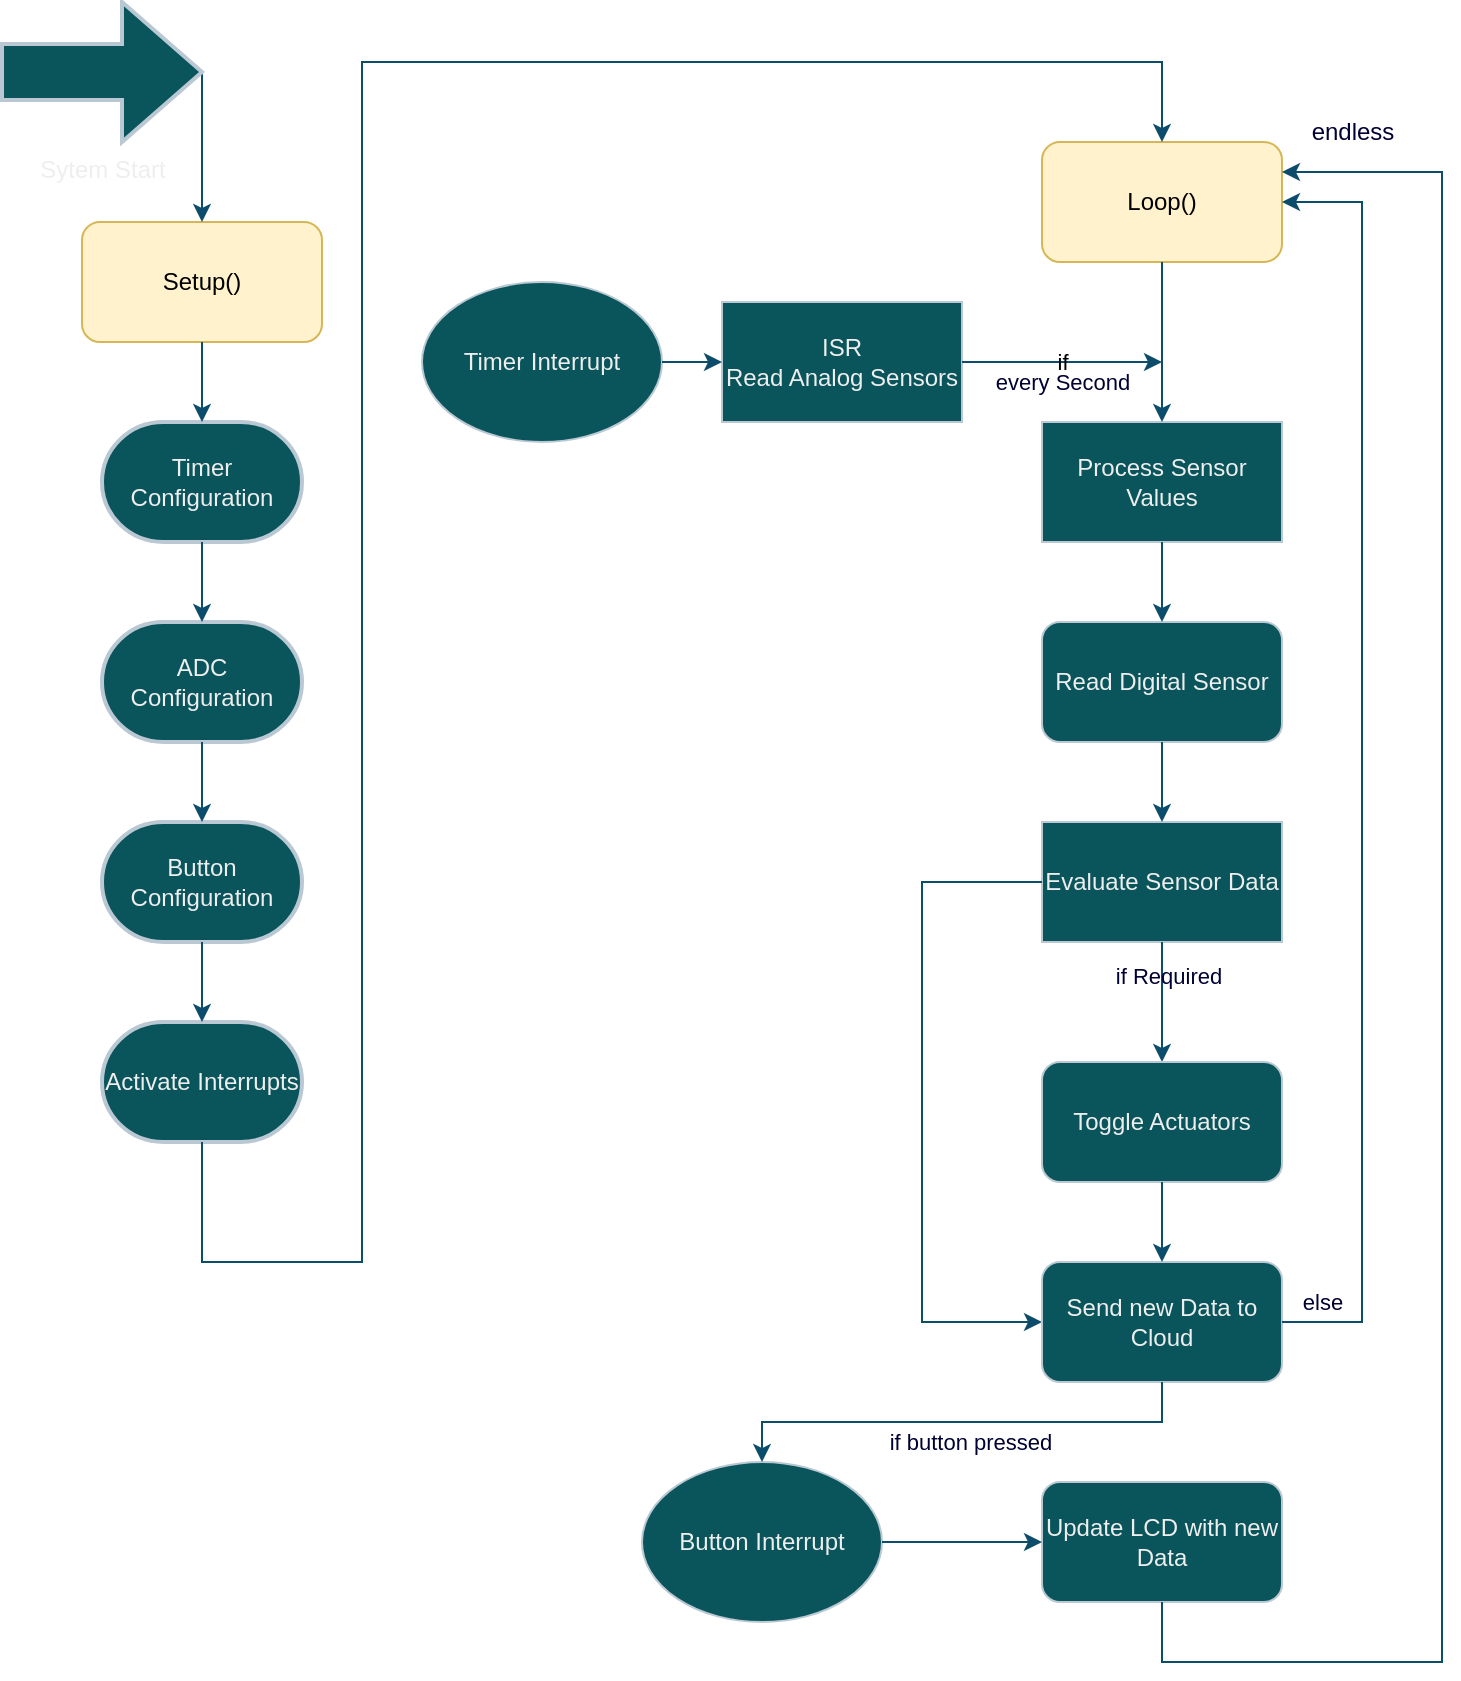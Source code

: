 <mxfile version="24.0.1" type="github">
  <diagram name="Page-1" id="_Yn8_aBUYmz-RgHsO8C5">
    <mxGraphModel dx="1434" dy="774" grid="1" gridSize="10" guides="1" tooltips="1" connect="1" arrows="1" fold="1" page="1" pageScale="1" pageWidth="850" pageHeight="1100" math="0" shadow="0">
      <root>
        <mxCell id="0" />
        <mxCell id="1" parent="0" />
        <mxCell id="TbFdYdCAwl8NGA-aM3gF-1" value="Setup()" style="rounded=1;whiteSpace=wrap;html=1;labelBackgroundColor=none;fillColor=#fff2cc;strokeColor=#d6b656;" parent="1" vertex="1">
          <mxGeometry x="120" y="120" width="120" height="60" as="geometry" />
        </mxCell>
        <mxCell id="TbFdYdCAwl8NGA-aM3gF-3" value="Timer Configuration" style="strokeWidth=2;html=1;shape=mxgraph.flowchart.terminator;whiteSpace=wrap;labelBackgroundColor=none;fillColor=#09555B;strokeColor=#BAC8D3;fontColor=#EEEEEE;" parent="1" vertex="1">
          <mxGeometry x="130" y="220" width="100" height="60" as="geometry" />
        </mxCell>
        <mxCell id="TbFdYdCAwl8NGA-aM3gF-4" value="ADC Configuration" style="strokeWidth=2;html=1;shape=mxgraph.flowchart.terminator;whiteSpace=wrap;labelBackgroundColor=none;fillColor=#09555B;strokeColor=#BAC8D3;fontColor=#EEEEEE;" parent="1" vertex="1">
          <mxGeometry x="130" y="320" width="100" height="60" as="geometry" />
        </mxCell>
        <mxCell id="TbFdYdCAwl8NGA-aM3gF-5" value="Button Configuration" style="strokeWidth=2;html=1;shape=mxgraph.flowchart.terminator;whiteSpace=wrap;labelBackgroundColor=none;fillColor=#09555B;strokeColor=#BAC8D3;fontColor=#EEEEEE;" parent="1" vertex="1">
          <mxGeometry x="130" y="420" width="100" height="60" as="geometry" />
        </mxCell>
        <mxCell id="TbFdYdCAwl8NGA-aM3gF-6" value="Activate Interrupts" style="strokeWidth=2;html=1;shape=mxgraph.flowchart.terminator;whiteSpace=wrap;labelBackgroundColor=none;fillColor=#09555B;strokeColor=#BAC8D3;fontColor=#EEEEEE;" parent="1" vertex="1">
          <mxGeometry x="130" y="520" width="100" height="60" as="geometry" />
        </mxCell>
        <mxCell id="TbFdYdCAwl8NGA-aM3gF-7" value="" style="endArrow=classic;html=1;rounded=0;exitX=0.5;exitY=1;exitDx=0;exitDy=0;labelBackgroundColor=none;strokeColor=#0B4D6A;fontColor=default;" parent="1" source="TbFdYdCAwl8NGA-aM3gF-1" target="TbFdYdCAwl8NGA-aM3gF-3" edge="1">
          <mxGeometry width="50" height="50" relative="1" as="geometry">
            <mxPoint x="400" y="430" as="sourcePoint" />
            <mxPoint x="450" y="380" as="targetPoint" />
          </mxGeometry>
        </mxCell>
        <mxCell id="TbFdYdCAwl8NGA-aM3gF-8" value="" style="endArrow=classic;html=1;rounded=0;exitX=0.5;exitY=1;exitDx=0;exitDy=0;exitPerimeter=0;labelBackgroundColor=none;strokeColor=#0B4D6A;fontColor=default;" parent="1" source="TbFdYdCAwl8NGA-aM3gF-3" edge="1">
          <mxGeometry width="50" height="50" relative="1" as="geometry">
            <mxPoint x="400" y="430" as="sourcePoint" />
            <mxPoint x="180" y="320" as="targetPoint" />
          </mxGeometry>
        </mxCell>
        <mxCell id="TbFdYdCAwl8NGA-aM3gF-9" value="" style="endArrow=classic;html=1;rounded=0;exitX=0.5;exitY=1;exitDx=0;exitDy=0;exitPerimeter=0;entryX=0.5;entryY=0;entryDx=0;entryDy=0;entryPerimeter=0;labelBackgroundColor=none;strokeColor=#0B4D6A;fontColor=default;" parent="1" source="TbFdYdCAwl8NGA-aM3gF-4" target="TbFdYdCAwl8NGA-aM3gF-5" edge="1">
          <mxGeometry width="50" height="50" relative="1" as="geometry">
            <mxPoint x="400" y="430" as="sourcePoint" />
            <mxPoint x="450" y="380" as="targetPoint" />
          </mxGeometry>
        </mxCell>
        <mxCell id="TbFdYdCAwl8NGA-aM3gF-10" value="" style="endArrow=classic;html=1;rounded=0;exitX=0.5;exitY=1;exitDx=0;exitDy=0;exitPerimeter=0;entryX=0.5;entryY=0;entryDx=0;entryDy=0;entryPerimeter=0;labelBackgroundColor=none;strokeColor=#0B4D6A;fontColor=default;" parent="1" source="TbFdYdCAwl8NGA-aM3gF-5" target="TbFdYdCAwl8NGA-aM3gF-6" edge="1">
          <mxGeometry width="50" height="50" relative="1" as="geometry">
            <mxPoint x="400" y="430" as="sourcePoint" />
            <mxPoint x="450" y="380" as="targetPoint" />
          </mxGeometry>
        </mxCell>
        <mxCell id="TbFdYdCAwl8NGA-aM3gF-12" value="" style="endArrow=classic;html=1;rounded=0;exitX=1;exitY=0.5;exitDx=0;exitDy=0;exitPerimeter=0;labelBackgroundColor=none;strokeColor=#0B4D6A;fontColor=default;" parent="1" source="TbFdYdCAwl8NGA-aM3gF-13" target="TbFdYdCAwl8NGA-aM3gF-1" edge="1">
          <mxGeometry width="50" height="50" relative="1" as="geometry">
            <mxPoint x="180" y="70" as="sourcePoint" />
            <mxPoint x="450" y="320" as="targetPoint" />
          </mxGeometry>
        </mxCell>
        <mxCell id="TbFdYdCAwl8NGA-aM3gF-13" value="Sytem Start" style="verticalLabelPosition=bottom;verticalAlign=top;html=1;strokeWidth=2;shape=mxgraph.arrows2.arrow;dy=0.6;dx=40;notch=0;labelBackgroundColor=none;fillColor=#09555B;strokeColor=#BAC8D3;fontColor=#EEEEEE;" parent="1" vertex="1">
          <mxGeometry x="80" y="10" width="100" height="70" as="geometry" />
        </mxCell>
        <mxCell id="TbFdYdCAwl8NGA-aM3gF-14" value="Loop()" style="rounded=1;whiteSpace=wrap;html=1;labelBackgroundColor=none;fillColor=#fff2cc;strokeColor=#d6b656;" parent="1" vertex="1">
          <mxGeometry x="600" y="80" width="120" height="60" as="geometry" />
        </mxCell>
        <mxCell id="TbFdYdCAwl8NGA-aM3gF-15" value="" style="endArrow=classic;html=1;rounded=0;exitX=0.5;exitY=1;exitDx=0;exitDy=0;exitPerimeter=0;entryX=0.5;entryY=0;entryDx=0;entryDy=0;labelBackgroundColor=none;strokeColor=#0B4D6A;fontColor=default;" parent="1" source="TbFdYdCAwl8NGA-aM3gF-6" target="TbFdYdCAwl8NGA-aM3gF-14" edge="1">
          <mxGeometry width="50" height="50" relative="1" as="geometry">
            <mxPoint x="400" y="370" as="sourcePoint" />
            <mxPoint x="450" y="320" as="targetPoint" />
            <Array as="points">
              <mxPoint x="180" y="640" />
              <mxPoint x="260" y="640" />
              <mxPoint x="260" y="40" />
              <mxPoint x="660" y="40" />
            </Array>
          </mxGeometry>
        </mxCell>
        <mxCell id="TbFdYdCAwl8NGA-aM3gF-16" value="Timer Interrupt" style="ellipse;whiteSpace=wrap;html=1;labelBackgroundColor=none;fillColor=#09555B;strokeColor=#BAC8D3;fontColor=#EEEEEE;" parent="1" vertex="1">
          <mxGeometry x="290" y="150" width="120" height="80" as="geometry" />
        </mxCell>
        <mxCell id="TbFdYdCAwl8NGA-aM3gF-17" value="Process Sensor Values" style="rounded=0;whiteSpace=wrap;html=1;labelBackgroundColor=none;fillColor=#09555B;strokeColor=#BAC8D3;fontColor=#EEEEEE;" parent="1" vertex="1">
          <mxGeometry x="600" y="220" width="120" height="60" as="geometry" />
        </mxCell>
        <mxCell id="TbFdYdCAwl8NGA-aM3gF-18" value="&lt;div&gt;ISR&lt;/div&gt;&lt;div&gt;Read Analog Sensors&lt;br&gt;&lt;/div&gt;" style="rounded=0;whiteSpace=wrap;html=1;labelBackgroundColor=none;fillColor=#09555B;strokeColor=#BAC8D3;fontColor=#EEEEEE;" parent="1" vertex="1">
          <mxGeometry x="440" y="160" width="120" height="60" as="geometry" />
        </mxCell>
        <mxCell id="TbFdYdCAwl8NGA-aM3gF-19" value="if" style="endArrow=classic;html=1;rounded=0;exitX=1;exitY=0.5;exitDx=0;exitDy=0;labelBackgroundColor=none;strokeColor=#0B4D6A;fontColor=default;" parent="1" source="TbFdYdCAwl8NGA-aM3gF-18" edge="1">
          <mxGeometry width="50" height="50" relative="1" as="geometry">
            <mxPoint x="400" y="370" as="sourcePoint" />
            <mxPoint x="660" y="190" as="targetPoint" />
          </mxGeometry>
        </mxCell>
        <mxCell id="TbFdYdCAwl8NGA-aM3gF-21" value="every Second" style="edgeLabel;html=1;align=center;verticalAlign=middle;resizable=0;points=[];labelBackgroundColor=none;fontColor=#000033;" parent="TbFdYdCAwl8NGA-aM3gF-19" vertex="1" connectable="0">
          <mxGeometry x="0.08" y="4" relative="1" as="geometry">
            <mxPoint x="-4" y="14" as="offset" />
          </mxGeometry>
        </mxCell>
        <mxCell id="TbFdYdCAwl8NGA-aM3gF-20" value="" style="endArrow=classic;html=1;rounded=0;exitX=0.5;exitY=1;exitDx=0;exitDy=0;labelBackgroundColor=none;strokeColor=#0B4D6A;fontColor=default;" parent="1" source="TbFdYdCAwl8NGA-aM3gF-14" target="TbFdYdCAwl8NGA-aM3gF-17" edge="1">
          <mxGeometry width="50" height="50" relative="1" as="geometry">
            <mxPoint x="400" y="370" as="sourcePoint" />
            <mxPoint x="450" y="320" as="targetPoint" />
          </mxGeometry>
        </mxCell>
        <mxCell id="TbFdYdCAwl8NGA-aM3gF-22" value="Read Digital Sensor" style="rounded=1;whiteSpace=wrap;html=1;labelBackgroundColor=none;fillColor=#09555B;strokeColor=#BAC8D3;fontColor=#EEEEEE;" parent="1" vertex="1">
          <mxGeometry x="600" y="320" width="120" height="60" as="geometry" />
        </mxCell>
        <mxCell id="TbFdYdCAwl8NGA-aM3gF-23" value="" style="endArrow=classic;html=1;rounded=0;exitX=0.5;exitY=1;exitDx=0;exitDy=0;entryX=0.5;entryY=0;entryDx=0;entryDy=0;labelBackgroundColor=none;strokeColor=#0B4D6A;fontColor=default;" parent="1" source="TbFdYdCAwl8NGA-aM3gF-17" target="TbFdYdCAwl8NGA-aM3gF-22" edge="1">
          <mxGeometry width="50" height="50" relative="1" as="geometry">
            <mxPoint x="400" y="370" as="sourcePoint" />
            <mxPoint x="450" y="320" as="targetPoint" />
          </mxGeometry>
        </mxCell>
        <mxCell id="TbFdYdCAwl8NGA-aM3gF-24" value="Evaluate Sensor Data" style="rounded=0;whiteSpace=wrap;html=1;labelBackgroundColor=none;fillColor=#09555B;strokeColor=#BAC8D3;fontColor=#EEEEEE;" parent="1" vertex="1">
          <mxGeometry x="600" y="420" width="120" height="60" as="geometry" />
        </mxCell>
        <mxCell id="TbFdYdCAwl8NGA-aM3gF-25" value="" style="endArrow=classic;html=1;rounded=0;exitX=0.5;exitY=1;exitDx=0;exitDy=0;entryX=0.5;entryY=0;entryDx=0;entryDy=0;labelBackgroundColor=none;strokeColor=#0B4D6A;fontColor=default;" parent="1" source="TbFdYdCAwl8NGA-aM3gF-22" target="TbFdYdCAwl8NGA-aM3gF-24" edge="1">
          <mxGeometry width="50" height="50" relative="1" as="geometry">
            <mxPoint x="400" y="400" as="sourcePoint" />
            <mxPoint x="450" y="350" as="targetPoint" />
          </mxGeometry>
        </mxCell>
        <mxCell id="TbFdYdCAwl8NGA-aM3gF-26" value="" style="endArrow=classic;html=1;rounded=0;exitX=0.5;exitY=1;exitDx=0;exitDy=0;labelBackgroundColor=none;strokeColor=#0B4D6A;fontColor=default;" parent="1" source="TbFdYdCAwl8NGA-aM3gF-24" edge="1">
          <mxGeometry width="50" height="50" relative="1" as="geometry">
            <mxPoint x="400" y="400" as="sourcePoint" />
            <mxPoint x="660" y="540" as="targetPoint" />
          </mxGeometry>
        </mxCell>
        <mxCell id="TbFdYdCAwl8NGA-aM3gF-27" value="if Required" style="edgeLabel;html=1;align=center;verticalAlign=middle;resizable=0;points=[];labelBackgroundColor=none;fontColor=#000033;" parent="TbFdYdCAwl8NGA-aM3gF-26" vertex="1" connectable="0">
          <mxGeometry x="-0.433" y="3" relative="1" as="geometry">
            <mxPoint as="offset" />
          </mxGeometry>
        </mxCell>
        <mxCell id="TbFdYdCAwl8NGA-aM3gF-29" value="Toggle Actuators" style="rounded=1;whiteSpace=wrap;html=1;labelBackgroundColor=none;fillColor=#09555B;strokeColor=#BAC8D3;fontColor=#EEEEEE;" parent="1" vertex="1">
          <mxGeometry x="600" y="540" width="120" height="60" as="geometry" />
        </mxCell>
        <mxCell id="TbFdYdCAwl8NGA-aM3gF-30" value="" style="endArrow=classic;html=1;rounded=0;exitX=0;exitY=0.5;exitDx=0;exitDy=0;entryX=0;entryY=0.5;entryDx=0;entryDy=0;labelBackgroundColor=none;strokeColor=#0B4D6A;fontColor=default;" parent="1" source="TbFdYdCAwl8NGA-aM3gF-24" target="TbFdYdCAwl8NGA-aM3gF-31" edge="1">
          <mxGeometry width="50" height="50" relative="1" as="geometry">
            <mxPoint x="400" y="400" as="sourcePoint" />
            <mxPoint x="600" y="660" as="targetPoint" />
            <Array as="points">
              <mxPoint x="540" y="450" />
              <mxPoint x="540" y="670" />
            </Array>
          </mxGeometry>
        </mxCell>
        <mxCell id="TbFdYdCAwl8NGA-aM3gF-31" value="Send new Data to Cloud" style="rounded=1;whiteSpace=wrap;html=1;labelBackgroundColor=none;fillColor=#09555B;strokeColor=#BAC8D3;fontColor=#EEEEEE;" parent="1" vertex="1">
          <mxGeometry x="600" y="640" width="120" height="60" as="geometry" />
        </mxCell>
        <mxCell id="TbFdYdCAwl8NGA-aM3gF-32" value="" style="endArrow=classic;html=1;rounded=0;exitX=0.5;exitY=1;exitDx=0;exitDy=0;entryX=0.5;entryY=0;entryDx=0;entryDy=0;labelBackgroundColor=none;strokeColor=#0B4D6A;fontColor=default;" parent="1" source="TbFdYdCAwl8NGA-aM3gF-29" target="TbFdYdCAwl8NGA-aM3gF-31" edge="1">
          <mxGeometry width="50" height="50" relative="1" as="geometry">
            <mxPoint x="400" y="430" as="sourcePoint" />
            <mxPoint x="450" y="380" as="targetPoint" />
          </mxGeometry>
        </mxCell>
        <mxCell id="TbFdYdCAwl8NGA-aM3gF-34" value="" style="endArrow=classic;html=1;rounded=0;exitX=1;exitY=0.5;exitDx=0;exitDy=0;entryX=0;entryY=0.5;entryDx=0;entryDy=0;labelBackgroundColor=none;strokeColor=#0B4D6A;fontColor=default;" parent="1" source="TbFdYdCAwl8NGA-aM3gF-16" target="TbFdYdCAwl8NGA-aM3gF-18" edge="1">
          <mxGeometry width="50" height="50" relative="1" as="geometry">
            <mxPoint x="400" y="460" as="sourcePoint" />
            <mxPoint x="450" y="410" as="targetPoint" />
          </mxGeometry>
        </mxCell>
        <mxCell id="TbFdYdCAwl8NGA-aM3gF-35" value="Button Interrupt" style="ellipse;whiteSpace=wrap;html=1;labelBackgroundColor=none;fillColor=#09555B;strokeColor=#BAC8D3;fontColor=#EEEEEE;" parent="1" vertex="1">
          <mxGeometry x="400" y="740" width="120" height="80" as="geometry" />
        </mxCell>
        <mxCell id="TbFdYdCAwl8NGA-aM3gF-36" value="Update LCD with new Data" style="rounded=1;whiteSpace=wrap;html=1;labelBackgroundColor=none;fillColor=#09555B;strokeColor=#BAC8D3;fontColor=#EEEEEE;" parent="1" vertex="1">
          <mxGeometry x="600" y="750" width="120" height="60" as="geometry" />
        </mxCell>
        <mxCell id="TbFdYdCAwl8NGA-aM3gF-38" value="" style="endArrow=classic;html=1;rounded=0;exitX=1;exitY=0.5;exitDx=0;exitDy=0;entryX=0;entryY=0.5;entryDx=0;entryDy=0;labelBackgroundColor=none;strokeColor=#0B4D6A;fontColor=default;" parent="1" source="TbFdYdCAwl8NGA-aM3gF-35" target="TbFdYdCAwl8NGA-aM3gF-36" edge="1">
          <mxGeometry width="50" height="50" relative="1" as="geometry">
            <mxPoint x="400" y="670" as="sourcePoint" />
            <mxPoint x="450" y="620" as="targetPoint" />
          </mxGeometry>
        </mxCell>
        <mxCell id="TbFdYdCAwl8NGA-aM3gF-39" value="" style="endArrow=classic;html=1;rounded=0;exitX=0.5;exitY=1;exitDx=0;exitDy=0;entryX=0.5;entryY=0;entryDx=0;entryDy=0;labelBackgroundColor=none;strokeColor=#0B4D6A;fontColor=default;" parent="1" source="TbFdYdCAwl8NGA-aM3gF-31" target="TbFdYdCAwl8NGA-aM3gF-35" edge="1">
          <mxGeometry width="50" height="50" relative="1" as="geometry">
            <mxPoint x="400" y="670" as="sourcePoint" />
            <mxPoint x="450" y="620" as="targetPoint" />
            <Array as="points">
              <mxPoint x="660" y="720" />
              <mxPoint x="460" y="720" />
            </Array>
          </mxGeometry>
        </mxCell>
        <mxCell id="TbFdYdCAwl8NGA-aM3gF-40" value="if button pressed" style="edgeLabel;html=1;align=center;verticalAlign=middle;resizable=0;points=[];labelBackgroundColor=none;fontColor=#000033;" parent="TbFdYdCAwl8NGA-aM3gF-39" vertex="1" connectable="0">
          <mxGeometry x="-0.033" relative="1" as="geometry">
            <mxPoint y="10" as="offset" />
          </mxGeometry>
        </mxCell>
        <mxCell id="TbFdYdCAwl8NGA-aM3gF-41" value="" style="endArrow=classic;html=1;rounded=0;exitX=1;exitY=0.5;exitDx=0;exitDy=0;entryX=1;entryY=0.5;entryDx=0;entryDy=0;labelBackgroundColor=none;strokeColor=#0B4D6A;fontColor=default;" parent="1" source="TbFdYdCAwl8NGA-aM3gF-31" target="TbFdYdCAwl8NGA-aM3gF-14" edge="1">
          <mxGeometry width="50" height="50" relative="1" as="geometry">
            <mxPoint x="400" y="640" as="sourcePoint" />
            <mxPoint x="790" y="250" as="targetPoint" />
            <Array as="points">
              <mxPoint x="760" y="670" />
              <mxPoint x="760" y="110" />
            </Array>
          </mxGeometry>
        </mxCell>
        <mxCell id="TbFdYdCAwl8NGA-aM3gF-42" value="else" style="edgeLabel;html=1;align=center;verticalAlign=middle;resizable=0;points=[];labelBackgroundColor=none;fontColor=#000033;" parent="TbFdYdCAwl8NGA-aM3gF-41" vertex="1" connectable="0">
          <mxGeometry x="-0.666" y="-4" relative="1" as="geometry">
            <mxPoint x="-24" y="57" as="offset" />
          </mxGeometry>
        </mxCell>
        <mxCell id="TbFdYdCAwl8NGA-aM3gF-43" value="" style="endArrow=classic;html=1;rounded=0;exitX=0.5;exitY=1;exitDx=0;exitDy=0;entryX=1;entryY=0.25;entryDx=0;entryDy=0;labelBackgroundColor=none;strokeColor=#0B4D6A;fontColor=default;" parent="1" source="TbFdYdCAwl8NGA-aM3gF-36" target="TbFdYdCAwl8NGA-aM3gF-14" edge="1">
          <mxGeometry width="50" height="50" relative="1" as="geometry">
            <mxPoint x="400" y="580" as="sourcePoint" />
            <mxPoint x="790" y="170" as="targetPoint" />
            <Array as="points">
              <mxPoint x="660" y="840" />
              <mxPoint x="800" y="840" />
              <mxPoint x="800" y="95" />
            </Array>
          </mxGeometry>
        </mxCell>
        <mxCell id="nqzZNcYgBxM4fTDeOyeP-1" value="&lt;font color=&quot;#000033&quot;&gt;endless&lt;/font&gt;" style="text;html=1;align=center;verticalAlign=middle;resizable=0;points=[];autosize=1;strokeColor=none;fillColor=none;fontColor=#EEEEEE;" vertex="1" parent="1">
          <mxGeometry x="720" y="60" width="70" height="30" as="geometry" />
        </mxCell>
      </root>
    </mxGraphModel>
  </diagram>
</mxfile>
